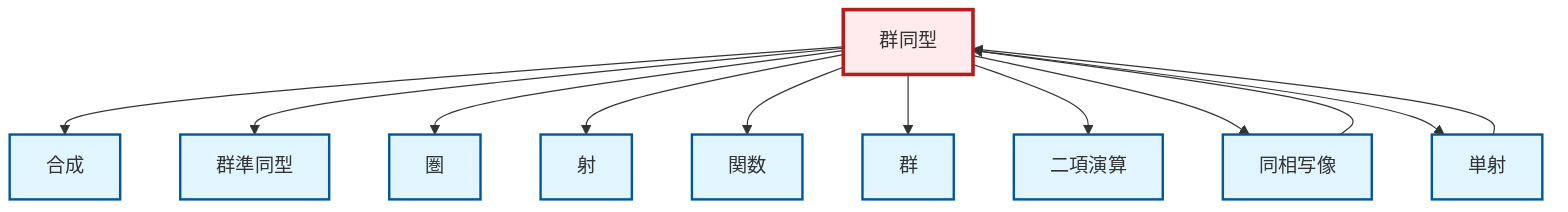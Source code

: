 graph TD
    classDef definition fill:#e1f5fe,stroke:#01579b,stroke-width:2px
    classDef theorem fill:#f3e5f5,stroke:#4a148c,stroke-width:2px
    classDef axiom fill:#fff3e0,stroke:#e65100,stroke-width:2px
    classDef example fill:#e8f5e9,stroke:#1b5e20,stroke-width:2px
    classDef current fill:#ffebee,stroke:#b71c1c,stroke-width:3px
    def-homomorphism["群準同型"]:::definition
    def-category["圏"]:::definition
    def-function["関数"]:::definition
    def-binary-operation["二項演算"]:::definition
    def-isomorphism["群同型"]:::definition
    def-monomorphism["単射"]:::definition
    def-group["群"]:::definition
    def-composition["合成"]:::definition
    def-morphism["射"]:::definition
    def-homeomorphism["同相写像"]:::definition
    def-isomorphism --> def-composition
    def-isomorphism --> def-homomorphism
    def-isomorphism --> def-category
    def-isomorphism --> def-morphism
    def-homeomorphism --> def-isomorphism
    def-monomorphism --> def-isomorphism
    def-isomorphism --> def-function
    def-isomorphism --> def-group
    def-isomorphism --> def-binary-operation
    def-isomorphism --> def-homeomorphism
    def-isomorphism --> def-monomorphism
    class def-isomorphism current